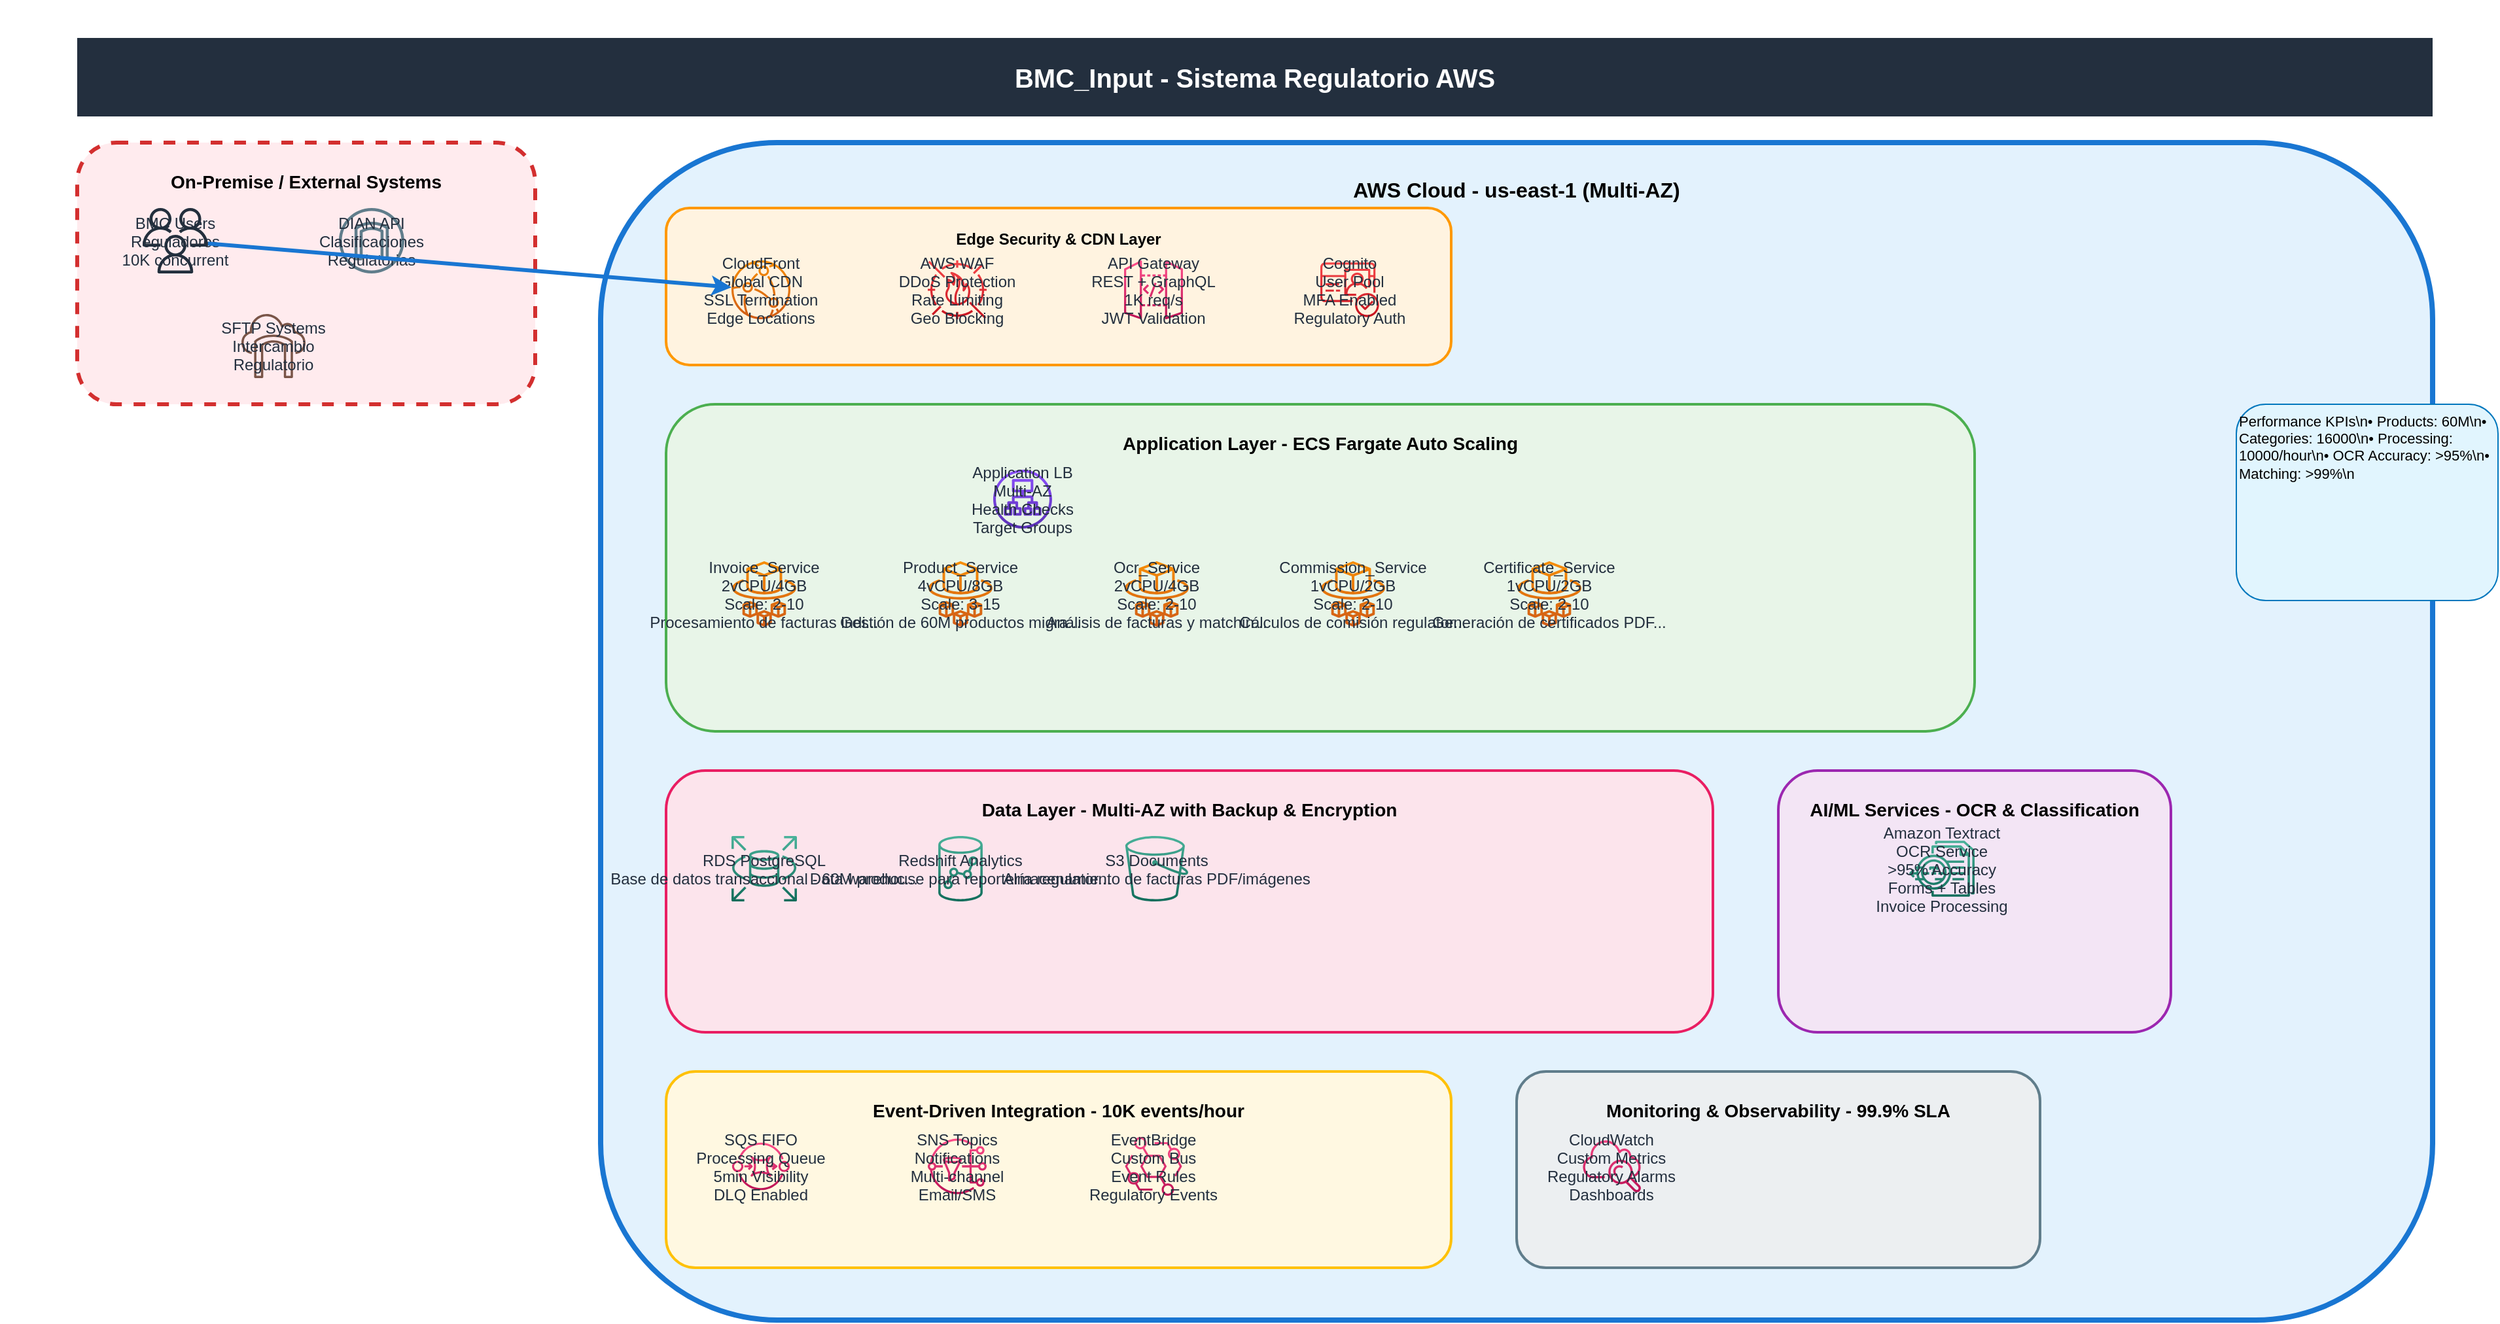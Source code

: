 <mxfile>
  <diagram name="BMC_Input - Complete Architecture" id="complete_arch">
    <mxGraphModel dx="2000" dy="1200" grid="1" gridSize="10">
      <root>
        <mxCell id="0"/>
        <mxCell id="1" parent="0"/>
        
        <!-- Header -->
        <mxCell id="header" value="BMC_Input - Sistema Regulatorio AWS" style="rounded=0;whiteSpace=wrap;html=1;fillColor=#232F3E;strokeColor=none;fontColor=#FFFFFF;fontSize=20;fontStyle=1;align=center;" vertex="1" parent="1">
          <mxGeometry x="50" y="20" width="1800" height="60" as="geometry"/>
        </mxCell>
        
        <!-- On-Premise -->
        <mxCell id="onprem" value="On-Premise / External Systems" style="rounded=1;whiteSpace=wrap;html=1;fillColor=#FFEBEE;strokeColor=#D32F2F;strokeWidth=3;fontSize=14;fontStyle=1;verticalAlign=top;spacingTop=15;dashed=1;" vertex="1" parent="1">
          <mxGeometry x="50" y="100" width="350" height="200" as="geometry"/>
        </mxCell>
        
        <!-- Users -->
        <mxCell id="users" value="BMC Users&#10;Reguladores&#10;10K concurrent" style="sketch=0;outlineConnect=0;fontColor=#232F3E;gradientColor=none;fillColor=#232F3D;strokeColor=none;shape=mxgraph.aws4.users;" vertex="1" parent="1">
          <mxGeometry x="100" y="150" width="50" height="50" as="geometry"/>
        </mxCell>
        
        <!-- DIAN API -->
        <mxCell id="dian" value="DIAN API&#10;Clasificaciones&#10;Regulatorias" style="sketch=0;outlineConnect=0;fontColor=#232F3E;gradientColor=none;fillColor=#607D8B;strokeColor=none;shape=mxgraph.aws4.internet_gateway;" vertex="1" parent="1">
          <mxGeometry x="250" y="150" width="50" height="50" as="geometry"/>
        </mxCell>
        
        <!-- SFTP Systems -->
        <mxCell id="sftp" value="SFTP Systems&#10;Intercambio&#10;Regulatorio" style="sketch=0;outlineConnect=0;fontColor=#232F3E;gradientColor=none;fillColor=#795548;strokeColor=none;shape=mxgraph.aws4.storage_gateway;" vertex="1" parent="1">
          <mxGeometry x="175" y="230" width="50" height="50" as="geometry"/>
        </mxCell>
        
        <!-- AWS Cloud -->
        <mxCell id="aws" value="AWS Cloud - us-east-1 (Multi-AZ)" style="rounded=1;whiteSpace=wrap;html=1;fillColor=#E3F2FD;strokeColor=#1976D2;strokeWidth=4;fontSize=16;fontStyle=1;verticalAlign=top;spacingTop=20;" vertex="1" parent="1">
          <mxGeometry x="450" y="100" width="1400" height="900" as="geometry"/>
        </mxCell>
        
        <!-- Edge Security -->
        <mxCell id="edge" value="Edge Security &amp; CDN Layer" style="rounded=1;whiteSpace=wrap;html=1;fillColor=#FFF3E0;strokeColor=#FF9800;strokeWidth=2;fontSize=12;fontStyle=1;verticalAlign=top;spacingTop=10;" vertex="1" parent="1">
          <mxGeometry x="500" y="150" width="600" height="120" as="geometry"/>
        </mxCell>
        
        <!-- CloudFront -->
        <mxCell id="cloudfront" value="CloudFront&#10;Global CDN&#10;SSL Termination&#10;Edge Locations" style="sketch=0;outlineConnect=0;fontColor=#232F3E;gradientColor=#F78E04;gradientDirection=north;fillColor=#D05C17;strokeColor=#ffffff;shape=mxgraph.aws4.cloudfront;" vertex="1" parent="1">
          <mxGeometry x="550" y="190" width="45" height="45" as="geometry"/>
        </mxCell>
        
        <!-- WAF -->
        <mxCell id="waf" value="AWS WAF&#10;DDoS Protection&#10;Rate Limiting&#10;Geo Blocking" style="sketch=0;outlineConnect=0;fontColor=#232F3E;gradientColor=#F54749;gradientDirection=north;fillColor=#C7131F;strokeColor=#ffffff;shape=mxgraph.aws4.waf;" vertex="1" parent="1">
          <mxGeometry x="700" y="190" width="45" height="45" as="geometry"/>
        </mxCell>
        
        <!-- API Gateway -->
        <mxCell id="api" value="API Gateway&#10;REST + GraphQL&#10;1K req/s&#10;JWT Validation" style="sketch=0;outlineConnect=0;fontColor=#232F3E;gradientColor=#FF4F8B;gradientDirection=north;fillColor=#BC1356;strokeColor=#ffffff;shape=mxgraph.aws4.api_gateway;" vertex="1" parent="1">
          <mxGeometry x="850" y="190" width="45" height="45" as="geometry"/>
        </mxCell>
        
        <!-- Cognito -->
        <mxCell id="cognito" value="Cognito&#10;User Pool&#10;MFA Enabled&#10;Regulatory Auth" style="sketch=0;outlineConnect=0;fontColor=#232F3E;gradientColor=#F54749;gradientDirection=north;fillColor=#C7131F;strokeColor=#ffffff;shape=mxgraph.aws4.cognito;" vertex="1" parent="1">
          <mxGeometry x="1000" y="190" width="45" height="45" as="geometry"/>
        </mxCell>
        
        <!-- Application Layer -->
        <mxCell id="app_layer" value="Application Layer - ECS Fargate Auto Scaling" style="rounded=1;whiteSpace=wrap;html=1;fillColor=#E8F5E8;strokeColor=#4CAF50;strokeWidth=2;fontSize=14;fontStyle=1;verticalAlign=top;spacingTop=15;" vertex="1" parent="1">
          <mxGeometry x="500" y="300" width="1000" height="250" as="geometry"/>
        </mxCell>
        
        <!-- ALB -->
        <mxCell id="alb" value="Application LB&#10;Multi-AZ&#10;Health Checks&#10;Target Groups" style="sketch=0;outlineConnect=0;fontColor=#232F3E;gradientColor=#8C4FFF;gradientDirection=north;fillColor=#5A30B5;strokeColor=#ffffff;shape=mxgraph.aws4.application_load_balancer;" vertex="1" parent="1">
          <mxGeometry x="750" y="350" width="45" height="45" as="geometry"/>
        </mxCell>
        
        
        <!-- Invoice_Service Service -->
        <mxCell id="invoice_service" value="Invoice_Service&#10;2vCPU/4GB&#10;Scale: 2-10&#10;Procesamiento de facturas indi..." style="sketch=0;outlineConnect=0;fontColor=#232F3E;gradientColor=#F78E04;gradientDirection=north;fillColor=#D05C17;strokeColor=#ffffff;shape=mxgraph.aws4.fargate;" vertex="1" parent="1">
          <mxGeometry x="550" y="420" width="50" height="50" as="geometry"/>
        </mxCell>
        <!-- Product_Service Service -->
        <mxCell id="product_service" value="Product_Service&#10;4vCPU/8GB&#10;Scale: 3-15&#10;Gestión de 60M productos migra..." style="sketch=0;outlineConnect=0;fontColor=#232F3E;gradientColor=#F78E04;gradientDirection=north;fillColor=#D05C17;strokeColor=#ffffff;shape=mxgraph.aws4.fargate;" vertex="1" parent="1">
          <mxGeometry x="700" y="420" width="50" height="50" as="geometry"/>
        </mxCell>
        <!-- Ocr_Service Service -->
        <mxCell id="ocr_service" value="Ocr_Service&#10;2vCPU/4GB&#10;Scale: 2-10&#10;Análisis de facturas y matchin..." style="sketch=0;outlineConnect=0;fontColor=#232F3E;gradientColor=#F78E04;gradientDirection=north;fillColor=#D05C17;strokeColor=#ffffff;shape=mxgraph.aws4.fargate;" vertex="1" parent="1">
          <mxGeometry x="850" y="420" width="50" height="50" as="geometry"/>
        </mxCell>
        <!-- Commission_Service Service -->
        <mxCell id="commission_service" value="Commission_Service&#10;1vCPU/2GB&#10;Scale: 2-10&#10;Cálculos de comisión regulator..." style="sketch=0;outlineConnect=0;fontColor=#232F3E;gradientColor=#F78E04;gradientDirection=north;fillColor=#D05C17;strokeColor=#ffffff;shape=mxgraph.aws4.fargate;" vertex="1" parent="1">
          <mxGeometry x="1000" y="420" width="50" height="50" as="geometry"/>
        </mxCell>
        <!-- Certificate_Service Service -->
        <mxCell id="certificate_service" value="Certificate_Service&#10;1vCPU/2GB&#10;Scale: 2-10&#10;Generación de certificados PDF..." style="sketch=0;outlineConnect=0;fontColor=#232F3E;gradientColor=#F78E04;gradientDirection=north;fillColor=#D05C17;strokeColor=#ffffff;shape=mxgraph.aws4.fargate;" vertex="1" parent="1">
          <mxGeometry x="1150" y="420" width="50" height="50" as="geometry"/>
        </mxCell>
        
        <!-- Data Layer -->
        <mxCell id="data_layer" value="Data Layer - Multi-AZ with Backup &amp; Encryption" style="rounded=1;whiteSpace=wrap;html=1;fillColor=#FCE4EC;strokeColor=#E91E63;strokeWidth=2;fontSize=14;fontStyle=1;verticalAlign=top;spacingTop=15;" vertex="1" parent="1">
          <mxGeometry x="500" y="580" width="800" height="200" as="geometry"/>
        </mxCell>
        
        
        <!-- RDS PostgreSQL -->
        <mxCell id="rds_primary" value="RDS PostgreSQL&#10;Base de datos transaccional - 60M produc..." style="sketch=0;outlineConnect=0;fontColor=#232F3E;gradientColor=#4AB29A;gradientDirection=north;fillColor=#116D5B;strokeColor=#ffffff;shape=mxgraph.aws4.rds;" vertex="1" parent="1">
          <mxGeometry x="550" y="630" width="50" height="50" as="geometry"/>
        </mxCell>
        <!-- Redshift Analytics -->
        <mxCell id="redshift_analytics" value="Redshift Analytics&#10;Data warehouse para reportería regulator..." style="sketch=0;outlineConnect=0;fontColor=#232F3E;gradientColor=#4AB29A;gradientDirection=north;fillColor=#116D5B;strokeColor=#ffffff;shape=mxgraph.aws4.redshift;" vertex="1" parent="1">
          <mxGeometry x="700" y="630" width="50" height="50" as="geometry"/>
        </mxCell>
        <!-- S3 Documents -->
        <mxCell id="s3_documents" value="S3 Documents&#10;Almacenamiento de facturas PDF/imágenes" style="sketch=0;outlineConnect=0;fontColor=#232F3E;gradientColor=#4AB29A;gradientDirection=north;fillColor=#116D5B;strokeColor=#ffffff;shape=mxgraph.aws4.s3;" vertex="1" parent="1">
          <mxGeometry x="850" y="630" width="50" height="50" as="geometry"/>
        </mxCell>
        
        <!-- AI/ML Layer -->
        <mxCell id="ai_layer" value="AI/ML Services - OCR &amp; Classification" style="rounded=1;whiteSpace=wrap;html=1;fillColor=#F3E5F5;strokeColor=#9C27B0;strokeWidth=2;fontSize=14;fontStyle=1;verticalAlign=top;spacingTop=15;" vertex="1" parent="1">
          <mxGeometry x="1350" y="580" width="300" height="200" as="geometry"/>
        </mxCell>
        
        <!-- Textract -->
        <mxCell id="textract" value="Amazon Textract&#10;OCR Service&#10;&gt;95% Accuracy&#10;Forms + Tables&#10;Invoice Processing" style="sketch=0;outlineConnect=0;fontColor=#232F3E;gradientColor=#4AB29A;gradientDirection=north;fillColor=#116D5B;strokeColor=#ffffff;shape=mxgraph.aws4.textract;" vertex="1" parent="1">
          <mxGeometry x="1450" y="630" width="50" height="50" as="geometry"/>
        </mxCell>
        
        <!-- Integration Layer -->
        <mxCell id="integration" value="Event-Driven Integration - 10K events/hour" style="rounded=1;whiteSpace=wrap;html=1;fillColor=#FFF8E1;strokeColor=#FFC107;strokeWidth=2;fontSize=14;fontStyle=1;verticalAlign=top;spacingTop=15;" vertex="1" parent="1">
          <mxGeometry x="500" y="810" width="600" height="150" as="geometry"/>
        </mxCell>
        
        <!-- SQS -->
        <mxCell id="sqs" value="SQS FIFO&#10;Processing Queue&#10;5min Visibility&#10;DLQ Enabled" style="sketch=0;outlineConnect=0;fontColor=#232F3E;gradientColor=#FF4F8B;gradientDirection=north;fillColor=#BC1356;strokeColor=#ffffff;shape=mxgraph.aws4.sqs;" vertex="1" parent="1">
          <mxGeometry x="550" y="860" width="45" height="45" as="geometry"/>
        </mxCell>
        
        <!-- SNS -->
        <mxCell id="sns" value="SNS Topics&#10;Notifications&#10;Multi-channel&#10;Email/SMS" style="sketch=0;outlineConnect=0;fontColor=#232F3E;gradientColor=#FF4F8B;gradientDirection=north;fillColor=#BC1356;strokeColor=#ffffff;shape=mxgraph.aws4.sns;" vertex="1" parent="1">
          <mxGeometry x="700" y="860" width="45" height="45" as="geometry"/>
        </mxCell>
        
        <!-- EventBridge -->
        <mxCell id="eventbridge" value="EventBridge&#10;Custom Bus&#10;Event Rules&#10;Regulatory Events" style="sketch=0;outlineConnect=0;fontColor=#232F3E;gradientColor=#FF4F8B;gradientDirection=north;fillColor=#BC1356;strokeColor=#ffffff;shape=mxgraph.aws4.eventbridge;" vertex="1" parent="1">
          <mxGeometry x="850" y="860" width="45" height="45" as="geometry"/>
        </mxCell>
        
        <!-- Monitoring -->
        <mxCell id="monitoring" value="Monitoring &amp; Observability - 99.9% SLA" style="rounded=1;whiteSpace=wrap;html=1;fillColor=#ECEFF1;strokeColor=#607D8B;strokeWidth=2;fontSize=14;fontStyle=1;verticalAlign=top;spacingTop=15;" vertex="1" parent="1">
          <mxGeometry x="1150" y="810" width="400" height="150" as="geometry"/>
        </mxCell>
        
        <!-- CloudWatch -->
        <mxCell id="cloudwatch" value="CloudWatch&#10;Custom Metrics&#10;Regulatory Alarms&#10;Dashboards" style="sketch=0;outlineConnect=0;fontColor=#232F3E;gradientColor=#F34482;gradientDirection=north;fillColor=#BC1356;strokeColor=#ffffff;shape=mxgraph.aws4.cloudwatch;" vertex="1" parent="1">
          <mxGeometry x="1200" y="860" width="45" height="45" as="geometry"/>
        </mxCell>
        
        
        <!-- Performance KPIs -->
        <mxCell id="kpis" value="Performance KPIs\n• Products: 60M\n• Categories: 16000\n• Processing: 10000/hour\n• OCR Accuracy: >95%\n• Matching: >99%\n" style="rounded=1;whiteSpace=wrap;html=1;fillColor=#E1F5FE;strokeColor=#0277BD;fontSize=11;align=left;verticalAlign=top;" vertex="1" parent="1">
          <mxGeometry x="1700" y="300" width="200" height="150" as="geometry"/>
        </mxCell>
        
        
        <!-- Main Flow Connections -->
        <mxCell id="c1" style="endArrow=classic;html=1;strokeColor=#1976D2;strokeWidth=3;fontSize=10;" edge="1" parent="1" source="users" target="cloudfront">
          <mxGeometry width="50" height="50" relative="1" as="geometry">
            <mxPoint x="400" y="400" as="sourcePoint"/>
            <mxPoint x="450" y="350" as="targetPoint"/>
          </mxGeometry>
        </mxCell>
        
        <mxCell id="c2" style="endArrow=classic;html=1;strokeColor=#FF9800;strokeWidth=3;" edge="1" parent="1" source="cloudfront" target="waf"/>
        <mxCell id="c3" style="endArrow=classic;html=1;strokeColor=#FF9800;strokeWidth=3;" edge="1" parent="1" source="waf" target="api"/>
        <mxCell id="c4" style="endArrow=classic;html=1;strokeColor=#FF9800;strokeWidth=2;" edge="1" parent="1" source="api" target="cognito"/>
        <mxCell id="c5" style="endArrow=classic;html=1;strokeColor=#4CAF50;strokeWidth=3;" edge="1" parent="1" source="api" target="alb"/>
        
        <!-- External Connections -->
        <mxCell id="e1" style="endArrow=classic;html=1;strokeColor=#607D8B;strokeWidth=2;dashed=1;" edge="1" parent="1" source="dian" target="api"/>
        <mxCell id="e2" style="endArrow=classic;html=1;strokeColor=#795548;strokeWidth=2;dashed=1;" edge="1" parent="1" source="sftp" target="s3_documents"/>
        
        <!-- Integration Connections -->
        <mxCell id="i1" style="endArrow=classic;html=1;strokeColor=#FFC107;strokeWidth=2;" edge="1" parent="1" source="invoice_service" target="eventbridge"/>
        <mxCell id="i2" style="endArrow=classic;html=1;strokeColor=#FFC107;strokeWidth=2;" edge="1" parent="1" source="eventbridge" target="sqs"/>
        <mxCell id="i3" style="endArrow=classic;html=1;strokeColor=#FFC107;strokeWidth=2;" edge="1" parent="1" source="sqs" target="sns"/>
        
        <!-- Monitoring Connections -->
        <mxCell id="m1" style="endArrow=classic;html=1;strokeColor=#795548;strokeWidth=1;dashed=1;" edge="1" parent="1" source="invoice_service" target="cloudwatch"/>
        <mxCell id="m2" style="endArrow=classic;html=1;strokeColor=#795548;strokeWidth=1;dashed=1;" edge="1" parent="1" source="product_service" target="cloudwatch"/>
        
      </root>
    </mxGraphModel>
  </diagram>
</mxfile>